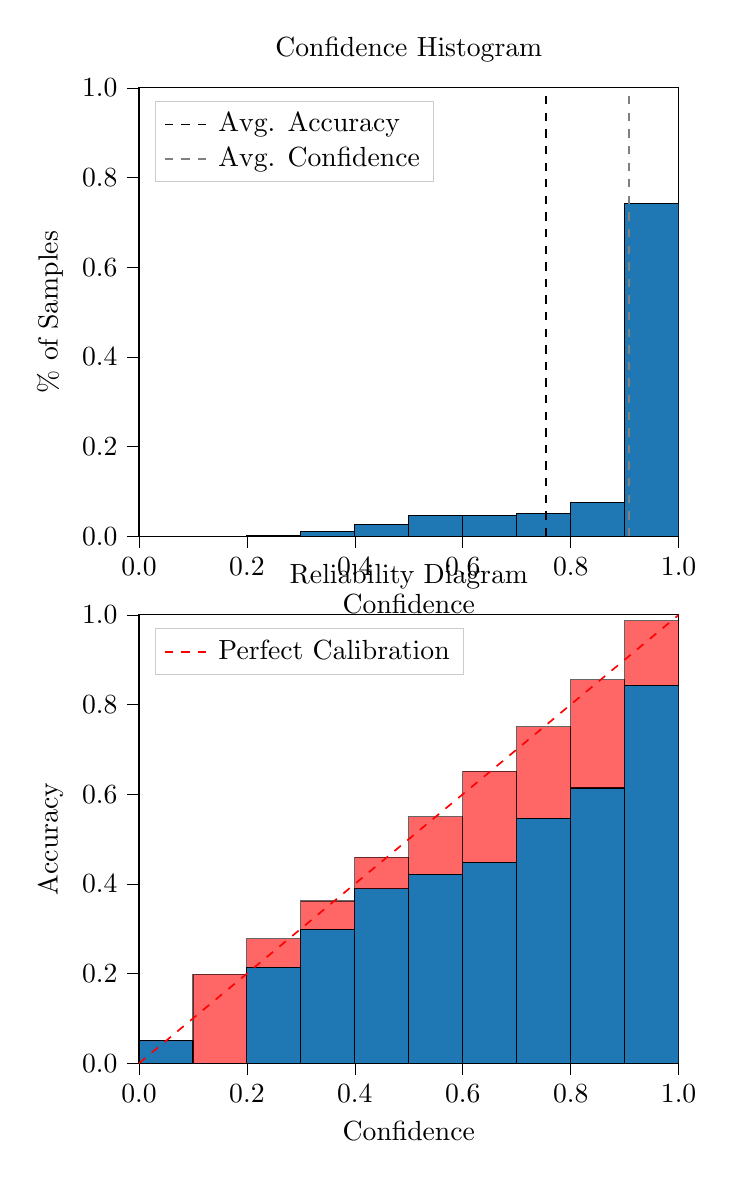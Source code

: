 % This file was created by tikzplotlib v0.9.8.
\begin{tikzpicture}

\definecolor{color0}{rgb}{0.122,0.467,0.706}

\begin{groupplot}[group style={group size=1 by 2}]
\nextgroupplot[
legend cell align={left},
legend style={
  fill opacity=0.8,
  draw opacity=1,
  text opacity=1,
  at={(0.03,0.97)},
  anchor=north west,
  draw=white!80!black
},
tick align=outside,
tick pos=left,
title={Confidence Histogram},
x grid style={white!69.02!black},
xlabel={Confidence},
xmin=0, xmax=1,
xtick style={color=black},
xtick={0,0.2,0.4,0.6,0.8,1},
xticklabels={0.0,0.2,0.4,0.6,0.8,1.0},
y grid style={white!69.02!black},
ylabel={\% of Samples},
ymin=0, ymax=1,
ytick style={color=black},
ytick={0,0.2,0.4,0.6,0.8,1},
yticklabels={0.0,0.2,0.4,0.6,0.8,1.0}
]
\draw[draw=black,fill=color0] (axis cs:-6.939e-18,0) rectangle (axis cs:0.1,0);
\draw[draw=black,fill=color0] (axis cs:0.1,0) rectangle (axis cs:0.2,0.0);
\draw[draw=black,fill=color0] (axis cs:0.2,0) rectangle (axis cs:0.3,0.002);
\draw[draw=black,fill=color0] (axis cs:0.3,0) rectangle (axis cs:0.4,0.011);
\draw[draw=black,fill=color0] (axis cs:0.4,0) rectangle (axis cs:0.5,0.026);
\draw[draw=black,fill=color0] (axis cs:0.5,0) rectangle (axis cs:0.6,0.046);
\draw[draw=black,fill=color0] (axis cs:0.6,0) rectangle (axis cs:0.7,0.046);
\draw[draw=black,fill=color0] (axis cs:0.7,0) rectangle (axis cs:0.8,0.051);
\draw[draw=black,fill=color0] (axis cs:0.8,0) rectangle (axis cs:0.9,0.076);
\draw[draw=black,fill=color0] (axis cs:0.9,0) rectangle (axis cs:1,0.743);
\addplot [semithick, black, dashed]
table {%
0.754 0
0.754 1
};
\addlegendentry{Avg. Accuracy}
\addplot [semithick, white!50.196!black, dashed]
table {%
0.908 0
0.908 1
};
\addlegendentry{Avg. Confidence}

\nextgroupplot[
legend cell align={left},
legend style={
  fill opacity=0.8,
  draw opacity=1,
  text opacity=1,
  at={(0.03,0.97)},
  anchor=north west,
  draw=white!80!black
},
tick align=outside,
tick pos=left,
title={Reliability Diagram},
x grid style={white!69.02!black},
xlabel={Confidence},
xmin=0, xmax=1,
xtick style={color=black},
xtick={0,0.2,0.4,0.6,0.8,1},
xticklabels={0.0,0.2,0.4,0.6,0.8,1.0},
y grid style={white!69.02!black},
ylabel={Accuracy},
ymin=0, ymax=1,
ytick style={color=black},
ytick={0,0.2,0.4,0.6,0.8,1},
yticklabels={0.0,0.2,0.4,0.6,0.8,1.0}
]
\draw[draw=black,fill=color0] (axis cs:-6.939e-18,0) rectangle (axis cs:0.1,0.05);
\draw[draw=black,fill=color0] (axis cs:0.1,0) rectangle (axis cs:0.2,0);
\draw[draw=black,fill=color0] (axis cs:0.2,0) rectangle (axis cs:0.3,0.214);
\draw[draw=black,fill=color0] (axis cs:0.3,0) rectangle (axis cs:0.4,0.299);
\draw[draw=black,fill=color0] (axis cs:0.4,0) rectangle (axis cs:0.5,0.389);
\draw[draw=black,fill=color0] (axis cs:0.5,0) rectangle (axis cs:0.6,0.422);
\draw[draw=black,fill=color0] (axis cs:0.6,0) rectangle (axis cs:0.7,0.448);
\draw[draw=black,fill=color0] (axis cs:0.7,0) rectangle (axis cs:0.8,0.546);
\draw[draw=black,fill=color0] (axis cs:0.8,0) rectangle (axis cs:0.9,0.614);
\draw[draw=black,fill=color0] (axis cs:0.9,0) rectangle (axis cs:1,0.843);
\draw[draw=black,fill=red,opacity=0.6] (axis cs:-6.939e-18,0.05) rectangle (axis cs:0.1,0.05);
\draw[draw=black,fill=red,opacity=0.6] (axis cs:0.1,0) rectangle (axis cs:0.2,0.198);
\draw[draw=black,fill=red,opacity=0.6] (axis cs:0.2,0.214) rectangle (axis cs:0.3,0.278);
\draw[draw=black,fill=red,opacity=0.6] (axis cs:0.3,0.299) rectangle (axis cs:0.4,0.362);
\draw[draw=black,fill=red,opacity=0.6] (axis cs:0.4,0.389) rectangle (axis cs:0.5,0.459);
\draw[draw=black,fill=red,opacity=0.6] (axis cs:0.5,0.422) rectangle (axis cs:0.6,0.55);
\draw[draw=black,fill=red,opacity=0.6] (axis cs:0.6,0.448) rectangle (axis cs:0.7,0.651);
\draw[draw=black,fill=red,opacity=0.6] (axis cs:0.7,0.546) rectangle (axis cs:0.8,0.751);
\draw[draw=black,fill=red,opacity=0.6] (axis cs:0.8,0.614) rectangle (axis cs:0.9,0.855);
\draw[draw=black,fill=red,opacity=0.6] (axis cs:0.9,0.843) rectangle (axis cs:1,0.987);
\addplot [semithick, red, dashed]
table {%
0 0
1 1
};
\addlegendentry{Perfect Calibration}
\end{groupplot}

\end{tikzpicture}
